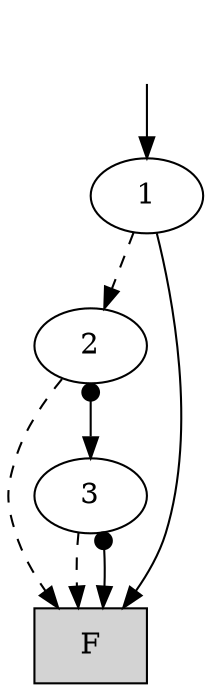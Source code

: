 digraph "DD" {
graph [dpi = 300];
center = true;
edge [dir = forward];
root [style=invis];
root -> 10 [style=solid dir=both arrowtail=none];
10 [label="1"];
9 [label="2"];
0 [shape=box, style=filled, label="F"];
6 [label="3"];
6 -> 0 [style=dashed];
6 -> 0 [style=solid dir=both arrowtail=dot];
9 -> 0 [style=dashed];
9 -> 6 [style=solid dir=both arrowtail=dot];
10 -> 9 [style=dashed];
10 -> 0 [style=solid dir=both arrowtail=none];
}
